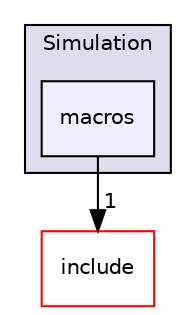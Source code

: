 digraph "/home/travis/build/AliceO2Group/AliceO2/Detectors/MUON/MCH/Simulation/macros" {
  bgcolor=transparent;
  compound=true
  node [ fontsize="10", fontname="Helvetica"];
  edge [ labelfontsize="10", labelfontname="Helvetica"];
  subgraph clusterdir_e4cb5181a3c884468a78a261ced84e7b {
    graph [ bgcolor="#ddddee", pencolor="black", label="Simulation" fontname="Helvetica", fontsize="10", URL="dir_e4cb5181a3c884468a78a261ced84e7b.html"]
  dir_c40713ddd01c0b573220dece6b96c03f [shape=box, label="macros", style="filled", fillcolor="#eeeeff", pencolor="black", URL="dir_c40713ddd01c0b573220dece6b96c03f.html"];
  }
  dir_3dca47489aa3153ac3c60c079f5f624d [shape=box label="include" color="red" URL="dir_3dca47489aa3153ac3c60c079f5f624d.html"];
  dir_c40713ddd01c0b573220dece6b96c03f->dir_3dca47489aa3153ac3c60c079f5f624d [headlabel="1", labeldistance=1.5 headhref="dir_000288_000178.html"];
}

